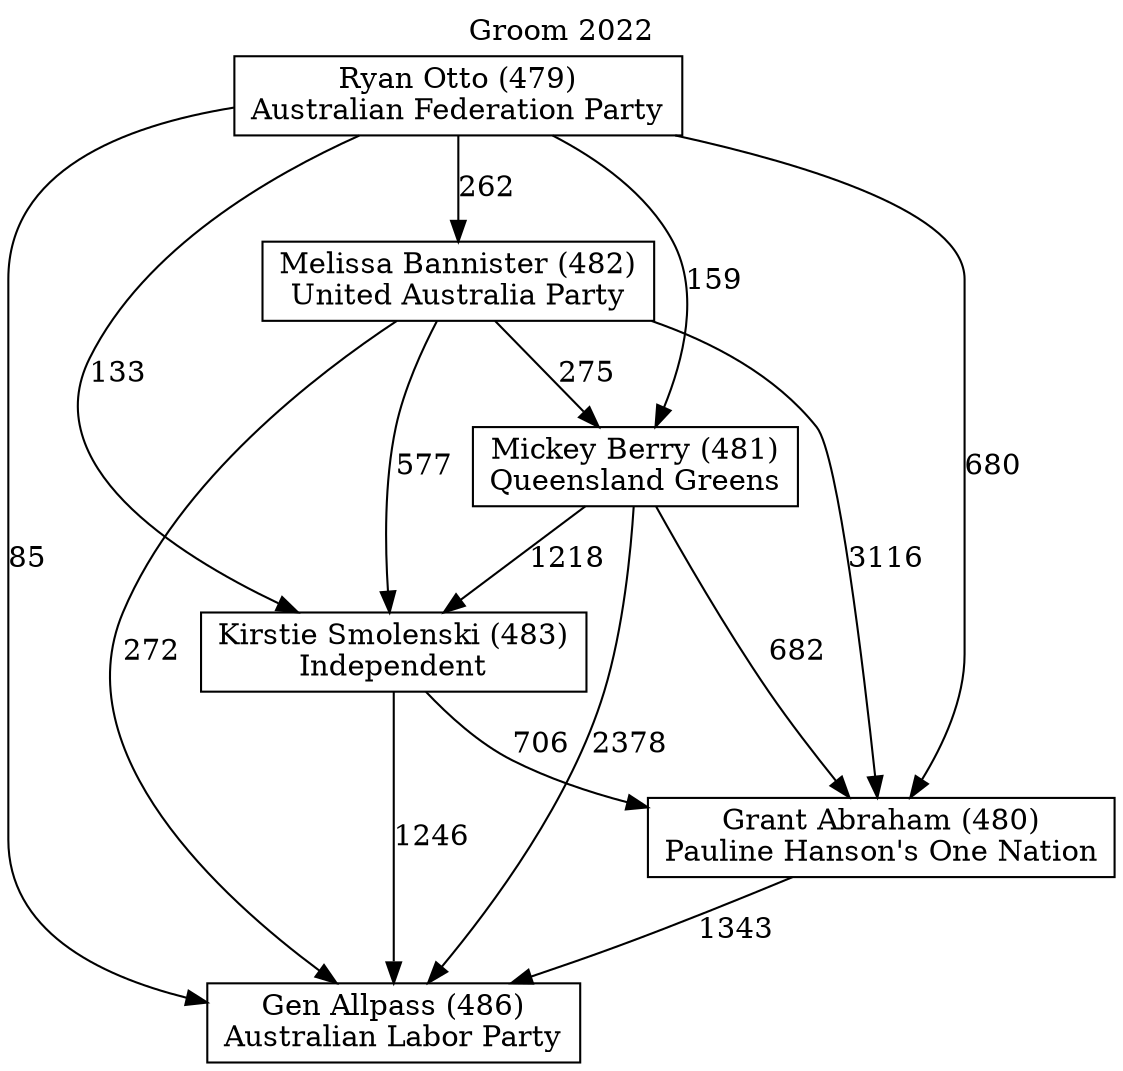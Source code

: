 // House preference flow
digraph "Gen Allpass (486)_Groom_2022" {
	graph [label="Groom 2022" labelloc=t mclimit=10]
	node [shape=box]
	"Kirstie Smolenski (483)" [label="Kirstie Smolenski (483)
Independent"]
	"Gen Allpass (486)" [label="Gen Allpass (486)
Australian Labor Party"]
	"Melissa Bannister (482)" [label="Melissa Bannister (482)
United Australia Party"]
	"Ryan Otto (479)" [label="Ryan Otto (479)
Australian Federation Party"]
	"Mickey Berry (481)" [label="Mickey Berry (481)
Queensland Greens"]
	"Grant Abraham (480)" [label="Grant Abraham (480)
Pauline Hanson's One Nation"]
	"Ryan Otto (479)" -> "Gen Allpass (486)" [label=85]
	"Ryan Otto (479)" -> "Grant Abraham (480)" [label=680]
	"Kirstie Smolenski (483)" -> "Gen Allpass (486)" [label=1246]
	"Mickey Berry (481)" -> "Grant Abraham (480)" [label=682]
	"Ryan Otto (479)" -> "Kirstie Smolenski (483)" [label=133]
	"Melissa Bannister (482)" -> "Gen Allpass (486)" [label=272]
	"Ryan Otto (479)" -> "Mickey Berry (481)" [label=159]
	"Melissa Bannister (482)" -> "Grant Abraham (480)" [label=3116]
	"Melissa Bannister (482)" -> "Mickey Berry (481)" [label=275]
	"Melissa Bannister (482)" -> "Kirstie Smolenski (483)" [label=577]
	"Ryan Otto (479)" -> "Melissa Bannister (482)" [label=262]
	"Kirstie Smolenski (483)" -> "Grant Abraham (480)" [label=706]
	"Grant Abraham (480)" -> "Gen Allpass (486)" [label=1343]
	"Mickey Berry (481)" -> "Gen Allpass (486)" [label=2378]
	"Mickey Berry (481)" -> "Kirstie Smolenski (483)" [label=1218]
}
